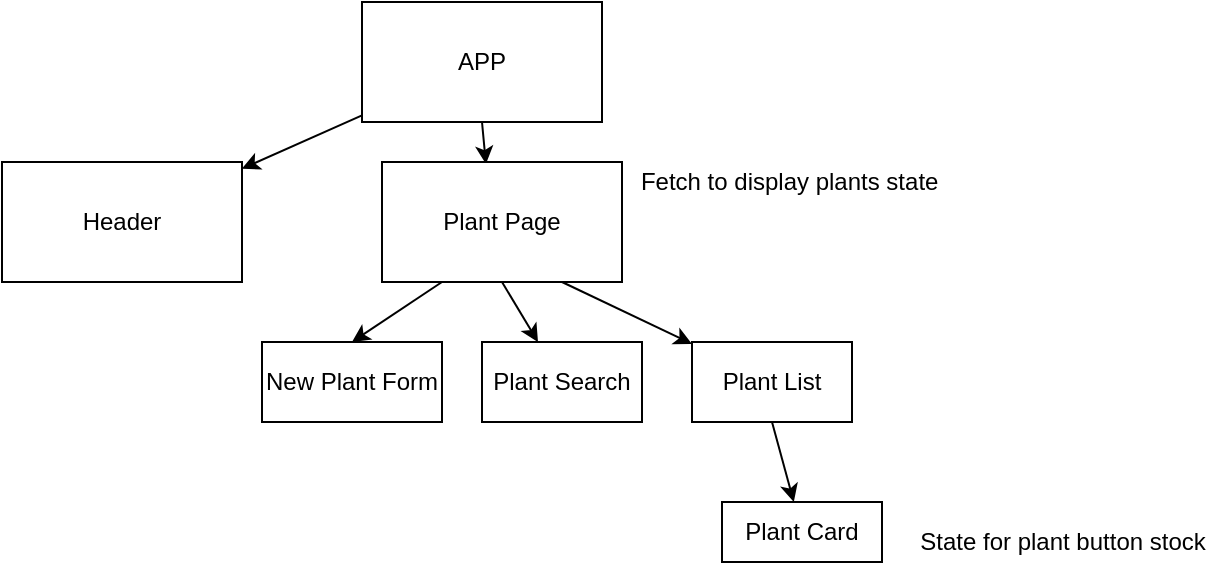 <mxfile>
    <diagram id="jlm-SuFNsxNu_nNw1v8T" name="Page-1">
        <mxGraphModel dx="552" dy="283" grid="1" gridSize="10" guides="1" tooltips="1" connect="1" arrows="1" fold="1" page="1" pageScale="1" pageWidth="850" pageHeight="1100" math="0" shadow="0">
            <root>
                <mxCell id="0"/>
                <mxCell id="1" parent="0"/>
                <mxCell id="9" style="edgeStyle=none;html=1;exitX=0.5;exitY=1;exitDx=0;exitDy=0;entryX=0.433;entryY=0.017;entryDx=0;entryDy=0;entryPerimeter=0;" edge="1" parent="1" source="3" target="5">
                    <mxGeometry relative="1" as="geometry"/>
                </mxCell>
                <mxCell id="15" style="edgeStyle=none;html=1;" edge="1" parent="1" source="3" target="4">
                    <mxGeometry relative="1" as="geometry"/>
                </mxCell>
                <mxCell id="3" value="APP" style="rounded=0;whiteSpace=wrap;html=1;" vertex="1" parent="1">
                    <mxGeometry x="220" y="10" width="120" height="60" as="geometry"/>
                </mxCell>
                <mxCell id="4" value="Header" style="rounded=0;whiteSpace=wrap;html=1;" vertex="1" parent="1">
                    <mxGeometry x="40" y="90" width="120" height="60" as="geometry"/>
                </mxCell>
                <mxCell id="10" style="edgeStyle=none;html=1;exitX=0.25;exitY=1;exitDx=0;exitDy=0;entryX=0.5;entryY=0;entryDx=0;entryDy=0;" edge="1" parent="1" source="5" target="6">
                    <mxGeometry relative="1" as="geometry"/>
                </mxCell>
                <mxCell id="11" style="edgeStyle=none;html=1;exitX=0.5;exitY=1;exitDx=0;exitDy=0;" edge="1" parent="1" source="5" target="7">
                    <mxGeometry relative="1" as="geometry"/>
                </mxCell>
                <mxCell id="12" style="edgeStyle=none;html=1;exitX=0.75;exitY=1;exitDx=0;exitDy=0;" edge="1" parent="1" source="5" target="8">
                    <mxGeometry relative="1" as="geometry"/>
                </mxCell>
                <mxCell id="14" style="edgeStyle=none;html=1;exitX=0.5;exitY=1;exitDx=0;exitDy=0;" edge="1" parent="1" source="8" target="13">
                    <mxGeometry relative="1" as="geometry"/>
                </mxCell>
                <mxCell id="5" value="Plant Page" style="rounded=0;whiteSpace=wrap;html=1;" vertex="1" parent="1">
                    <mxGeometry x="230" y="90" width="120" height="60" as="geometry"/>
                </mxCell>
                <mxCell id="6" value="New Plant Form" style="rounded=0;whiteSpace=wrap;html=1;" vertex="1" parent="1">
                    <mxGeometry x="170" y="180" width="90" height="40" as="geometry"/>
                </mxCell>
                <mxCell id="7" value="Plant Search" style="rounded=0;whiteSpace=wrap;html=1;" vertex="1" parent="1">
                    <mxGeometry x="280" y="180" width="80" height="40" as="geometry"/>
                </mxCell>
                <mxCell id="8" value="Plant List" style="rounded=0;whiteSpace=wrap;html=1;" vertex="1" parent="1">
                    <mxGeometry x="385" y="180" width="80" height="40" as="geometry"/>
                </mxCell>
                <mxCell id="13" value="Plant Card" style="rounded=0;whiteSpace=wrap;html=1;" vertex="1" parent="1">
                    <mxGeometry x="400" y="260" width="80" height="30" as="geometry"/>
                </mxCell>
                <mxCell id="16" value="Fetch to display plants state&amp;nbsp;" style="text;html=1;align=center;verticalAlign=middle;resizable=0;points=[];autosize=1;strokeColor=none;fillColor=none;" vertex="1" parent="1">
                    <mxGeometry x="350" y="90" width="170" height="20" as="geometry"/>
                </mxCell>
                <mxCell id="18" value="State for plant button stock" style="text;html=1;align=center;verticalAlign=middle;resizable=0;points=[];autosize=1;strokeColor=none;fillColor=none;" vertex="1" parent="1">
                    <mxGeometry x="490" y="270" width="160" height="20" as="geometry"/>
                </mxCell>
            </root>
        </mxGraphModel>
    </diagram>
</mxfile>